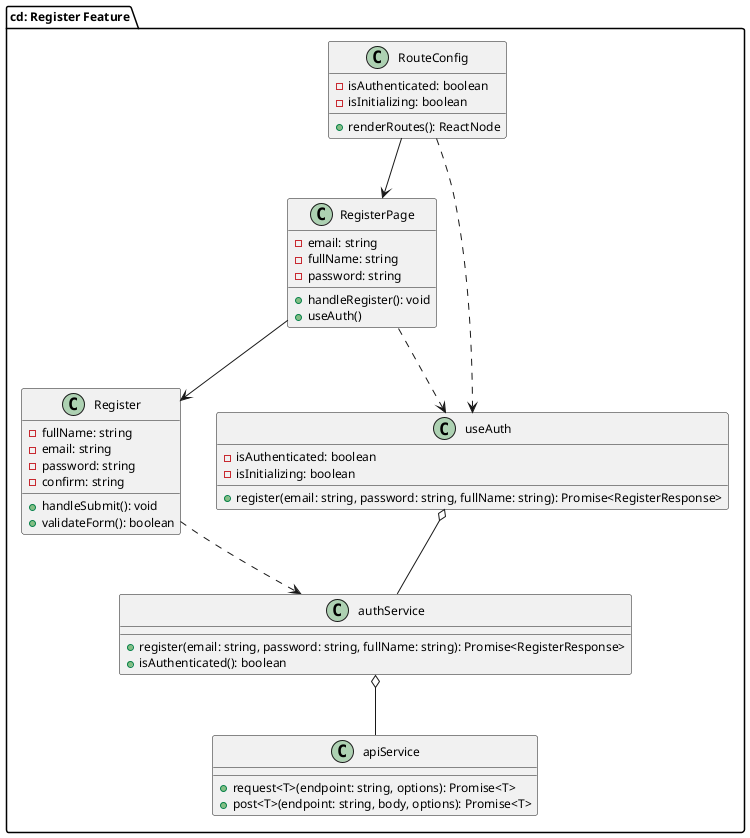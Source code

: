 @startuml Register Component Class Diagram

!define FONT_SIZE 12
!define TITLE_SIZE 20
skinparam defaultFontSize $FONT_SIZE
skinparam titleFontSize $TITLE_SIZE
skinparam classFontSize $FONT_SIZE

package "cd: Register Feature" {

' Define main components for Register only
  class RegisterPage {
    - email: string
    - fullName: string
    - password: string
    + handleRegister(): void
    + useAuth()
  }


  class Register {
    - fullName: string
    - email: string
    - password: string
    - confirm: string
    + handleSubmit(): void
    + validateForm(): boolean
  }
  
  class RouteConfig {
    - isAuthenticated: boolean
    - isInitializing: boolean
    + renderRoutes(): ReactNode
  }


  class authService {
    + register(email: string, password: string, fullName: string): Promise<RegisterResponse>
    + isAuthenticated(): boolean
  }
  
  class apiService {
    + request<T>(endpoint: string, options): Promise<T>
    + post<T>(endpoint: string, body, options): Promise<T>
  }


  class useAuth {
    - isAuthenticated: boolean
    - isInitializing: boolean
    + register(email: string, password: string, fullName: string): Promise<RegisterResponse>
  }
}

' Define relationships with proper UML notation as per the new image
' Directed association → (solid line with arrow)
' Inheritance ▷ (solid line with empty triangle)
' Implementation → (dashed line with empty triangle)
' Dependency → (dashed line with arrow)
' Aggregation ◇ (solid line with empty diamond)
' Composition ♦ (solid line with filled diamond)

' Page to Component associations
RegisterPage --> Register

' Page to Hook dependencies (pages bruger hooks midlertidigt)
RegisterPage ..> useAuth

' Service dependencies/associations
Register ..> authService
authService o-- apiService

' Routing associations
RouteConfig --> RegisterPage
RouteConfig ..> useAuth

' Hook associations
useAuth o-- authService

@enduml 